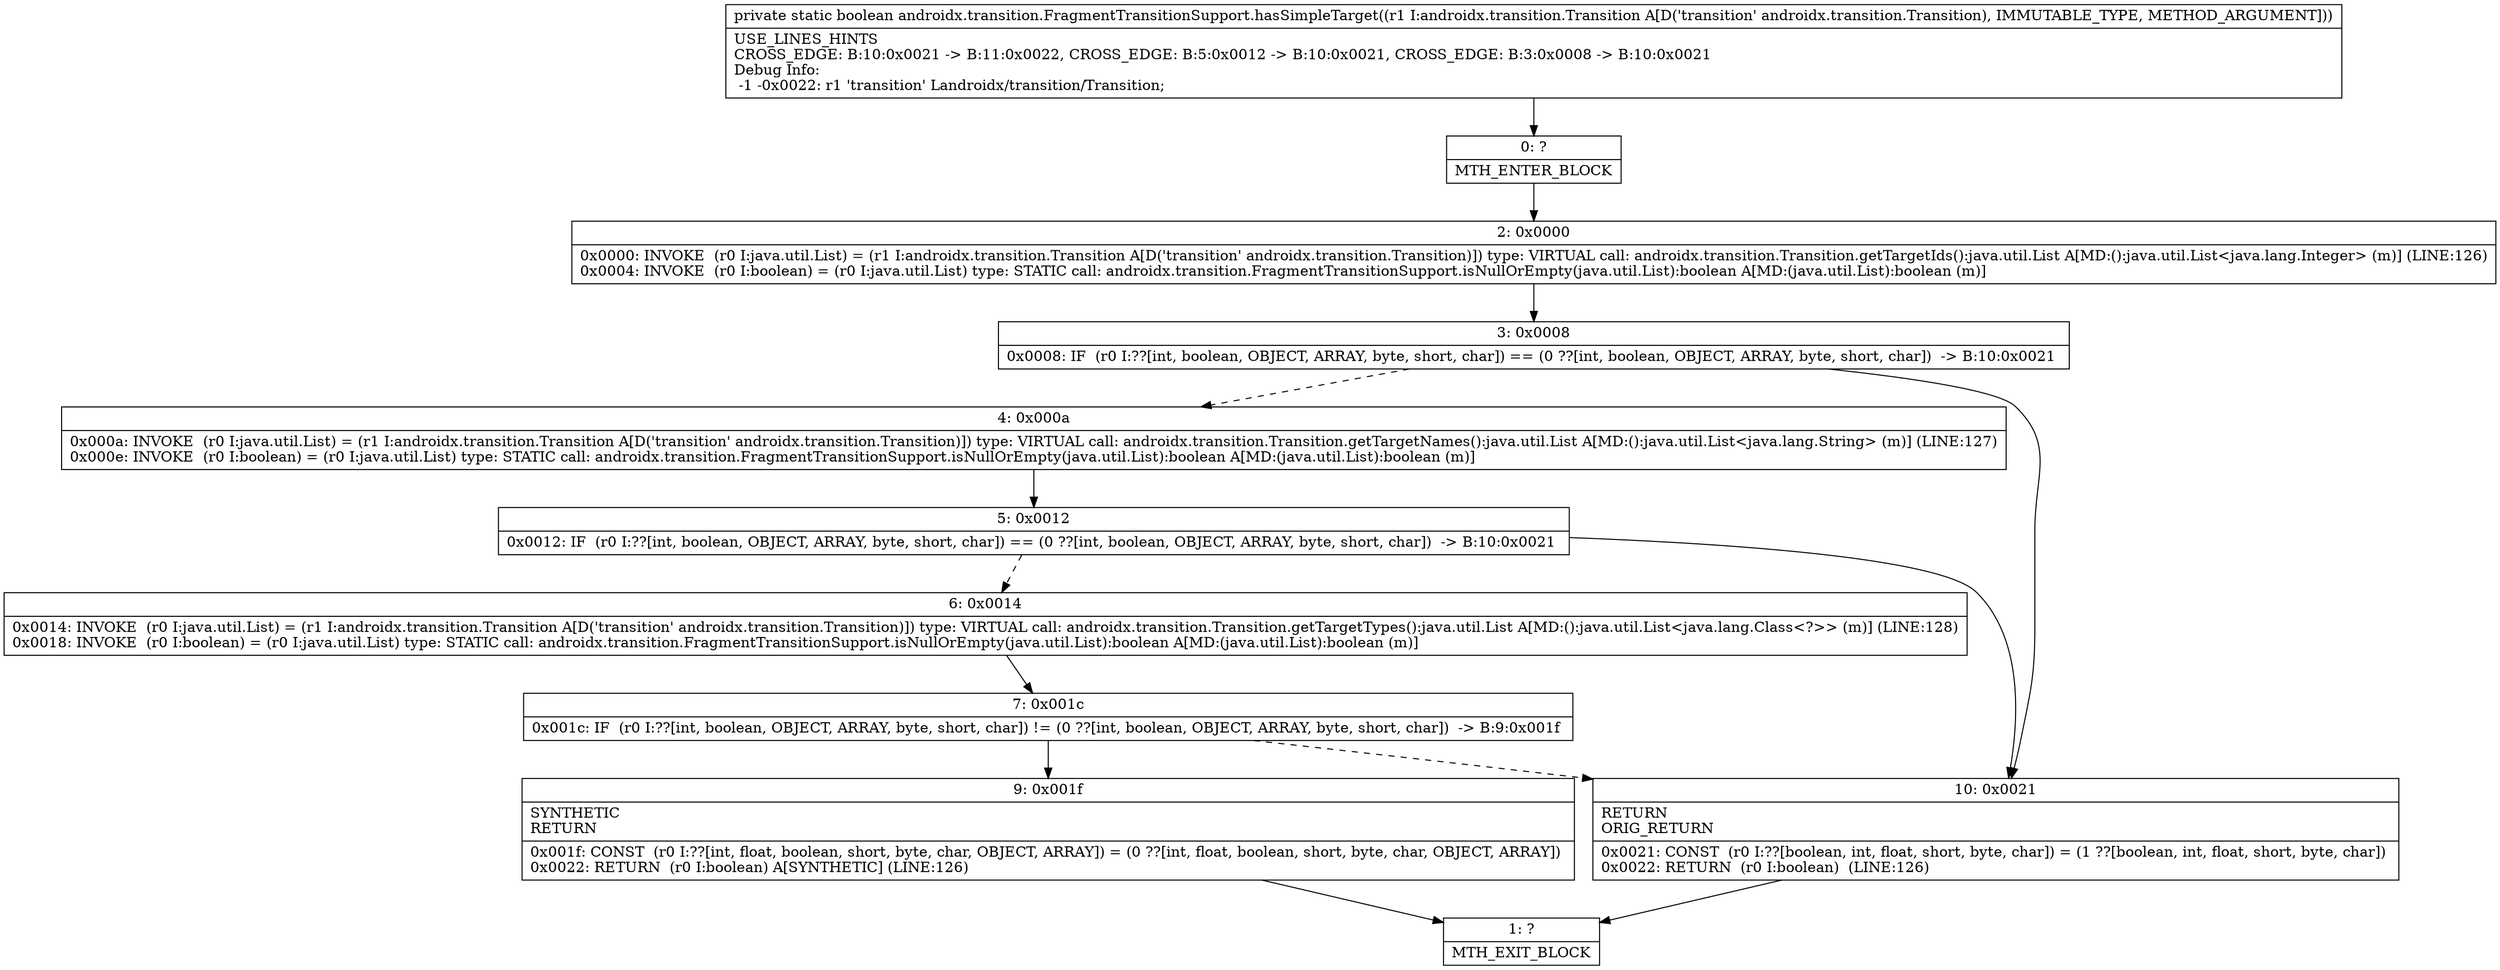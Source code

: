 digraph "CFG forandroidx.transition.FragmentTransitionSupport.hasSimpleTarget(Landroidx\/transition\/Transition;)Z" {
Node_0 [shape=record,label="{0\:\ ?|MTH_ENTER_BLOCK\l}"];
Node_2 [shape=record,label="{2\:\ 0x0000|0x0000: INVOKE  (r0 I:java.util.List) = (r1 I:androidx.transition.Transition A[D('transition' androidx.transition.Transition)]) type: VIRTUAL call: androidx.transition.Transition.getTargetIds():java.util.List A[MD:():java.util.List\<java.lang.Integer\> (m)] (LINE:126)\l0x0004: INVOKE  (r0 I:boolean) = (r0 I:java.util.List) type: STATIC call: androidx.transition.FragmentTransitionSupport.isNullOrEmpty(java.util.List):boolean A[MD:(java.util.List):boolean (m)]\l}"];
Node_3 [shape=record,label="{3\:\ 0x0008|0x0008: IF  (r0 I:??[int, boolean, OBJECT, ARRAY, byte, short, char]) == (0 ??[int, boolean, OBJECT, ARRAY, byte, short, char])  \-\> B:10:0x0021 \l}"];
Node_4 [shape=record,label="{4\:\ 0x000a|0x000a: INVOKE  (r0 I:java.util.List) = (r1 I:androidx.transition.Transition A[D('transition' androidx.transition.Transition)]) type: VIRTUAL call: androidx.transition.Transition.getTargetNames():java.util.List A[MD:():java.util.List\<java.lang.String\> (m)] (LINE:127)\l0x000e: INVOKE  (r0 I:boolean) = (r0 I:java.util.List) type: STATIC call: androidx.transition.FragmentTransitionSupport.isNullOrEmpty(java.util.List):boolean A[MD:(java.util.List):boolean (m)]\l}"];
Node_5 [shape=record,label="{5\:\ 0x0012|0x0012: IF  (r0 I:??[int, boolean, OBJECT, ARRAY, byte, short, char]) == (0 ??[int, boolean, OBJECT, ARRAY, byte, short, char])  \-\> B:10:0x0021 \l}"];
Node_6 [shape=record,label="{6\:\ 0x0014|0x0014: INVOKE  (r0 I:java.util.List) = (r1 I:androidx.transition.Transition A[D('transition' androidx.transition.Transition)]) type: VIRTUAL call: androidx.transition.Transition.getTargetTypes():java.util.List A[MD:():java.util.List\<java.lang.Class\<?\>\> (m)] (LINE:128)\l0x0018: INVOKE  (r0 I:boolean) = (r0 I:java.util.List) type: STATIC call: androidx.transition.FragmentTransitionSupport.isNullOrEmpty(java.util.List):boolean A[MD:(java.util.List):boolean (m)]\l}"];
Node_7 [shape=record,label="{7\:\ 0x001c|0x001c: IF  (r0 I:??[int, boolean, OBJECT, ARRAY, byte, short, char]) != (0 ??[int, boolean, OBJECT, ARRAY, byte, short, char])  \-\> B:9:0x001f \l}"];
Node_9 [shape=record,label="{9\:\ 0x001f|SYNTHETIC\lRETURN\l|0x001f: CONST  (r0 I:??[int, float, boolean, short, byte, char, OBJECT, ARRAY]) = (0 ??[int, float, boolean, short, byte, char, OBJECT, ARRAY]) \l0x0022: RETURN  (r0 I:boolean) A[SYNTHETIC] (LINE:126)\l}"];
Node_1 [shape=record,label="{1\:\ ?|MTH_EXIT_BLOCK\l}"];
Node_10 [shape=record,label="{10\:\ 0x0021|RETURN\lORIG_RETURN\l|0x0021: CONST  (r0 I:??[boolean, int, float, short, byte, char]) = (1 ??[boolean, int, float, short, byte, char]) \l0x0022: RETURN  (r0 I:boolean)  (LINE:126)\l}"];
MethodNode[shape=record,label="{private static boolean androidx.transition.FragmentTransitionSupport.hasSimpleTarget((r1 I:androidx.transition.Transition A[D('transition' androidx.transition.Transition), IMMUTABLE_TYPE, METHOD_ARGUMENT]))  | USE_LINES_HINTS\lCROSS_EDGE: B:10:0x0021 \-\> B:11:0x0022, CROSS_EDGE: B:5:0x0012 \-\> B:10:0x0021, CROSS_EDGE: B:3:0x0008 \-\> B:10:0x0021\lDebug Info:\l  \-1 \-0x0022: r1 'transition' Landroidx\/transition\/Transition;\l}"];
MethodNode -> Node_0;Node_0 -> Node_2;
Node_2 -> Node_3;
Node_3 -> Node_4[style=dashed];
Node_3 -> Node_10;
Node_4 -> Node_5;
Node_5 -> Node_6[style=dashed];
Node_5 -> Node_10;
Node_6 -> Node_7;
Node_7 -> Node_9;
Node_7 -> Node_10[style=dashed];
Node_9 -> Node_1;
Node_10 -> Node_1;
}

